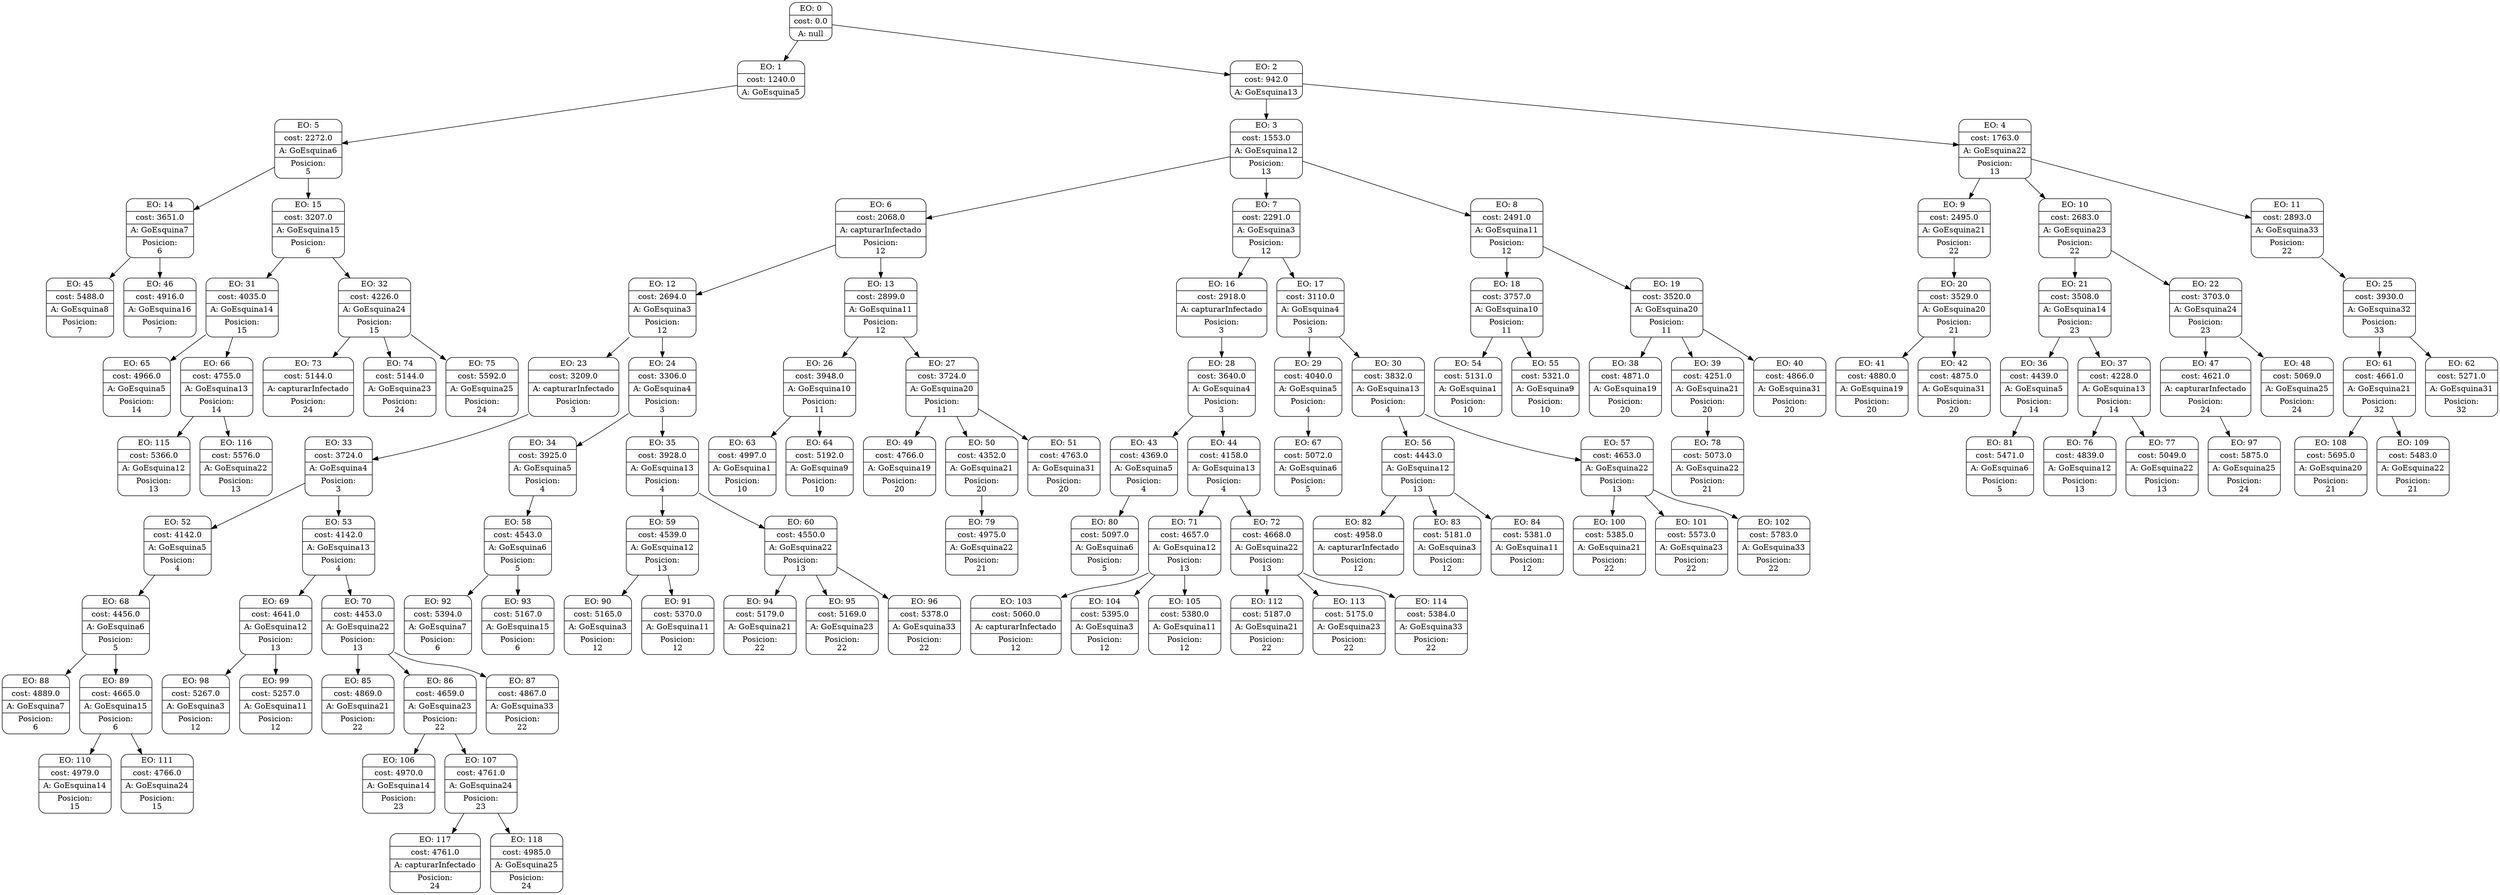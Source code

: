 digraph g {
node [shape = Mrecord];
nodo0[label="{EO: 0|cost: 0.0|A: null}"]
nodo1[label="{EO: 1|cost: 1240.0|A: GoEsquina5}"]
nodo5[label="{EO: 5|cost: 2272.0|A: GoEsquina6|Posicion:\n5}"]
nodo14[label="{EO: 14|cost: 3651.0|A: GoEsquina7|Posicion:\n6}"]
nodo45[label="{EO: 45|cost: 5488.0|A: GoEsquina8|Posicion:\n7}"]

nodo14 -> nodo45;
nodo46[label="{EO: 46|cost: 4916.0|A: GoEsquina16|Posicion:\n7}"]

nodo14 -> nodo46;

nodo5 -> nodo14;
nodo15[label="{EO: 15|cost: 3207.0|A: GoEsquina15|Posicion:\n6}"]
nodo31[label="{EO: 31|cost: 4035.0|A: GoEsquina14|Posicion:\n15}"]
nodo65[label="{EO: 65|cost: 4966.0|A: GoEsquina5|Posicion:\n14}"]

nodo31 -> nodo65;
nodo66[label="{EO: 66|cost: 4755.0|A: GoEsquina13|Posicion:\n14}"]
nodo115[label="{EO: 115|cost: 5366.0|A: GoEsquina12|Posicion:\n13}"]

nodo66 -> nodo115;
nodo116[label="{EO: 116|cost: 5576.0|A: GoEsquina22|Posicion:\n13}"]

nodo66 -> nodo116;

nodo31 -> nodo66;

nodo15 -> nodo31;
nodo32[label="{EO: 32|cost: 4226.0|A: GoEsquina24|Posicion:\n15}"]
nodo73[label="{EO: 73|cost: 5144.0|A: capturarInfectado|Posicion:\n24}"]

nodo32 -> nodo73;
nodo74[label="{EO: 74|cost: 5144.0|A: GoEsquina23|Posicion:\n24}"]

nodo32 -> nodo74;
nodo75[label="{EO: 75|cost: 5592.0|A: GoEsquina25|Posicion:\n24}"]

nodo32 -> nodo75;

nodo15 -> nodo32;

nodo5 -> nodo15;

nodo1 -> nodo5;

nodo0 -> nodo1;
nodo2[label="{EO: 2|cost: 942.0|A: GoEsquina13}"]
nodo3[label="{EO: 3|cost: 1553.0|A: GoEsquina12|Posicion:\n13}"]
nodo6[label="{EO: 6|cost: 2068.0|A: capturarInfectado|Posicion:\n12}"]
nodo12[label="{EO: 12|cost: 2694.0|A: GoEsquina3|Posicion:\n12}"]
nodo23[label="{EO: 23|cost: 3209.0|A: capturarInfectado|Posicion:\n3}"]
nodo33[label="{EO: 33|cost: 3724.0|A: GoEsquina4|Posicion:\n3}"]
nodo52[label="{EO: 52|cost: 4142.0|A: GoEsquina5|Posicion:\n4}"]
nodo68[label="{EO: 68|cost: 4456.0|A: GoEsquina6|Posicion:\n5}"]
nodo88[label="{EO: 88|cost: 4889.0|A: GoEsquina7|Posicion:\n6}"]

nodo68 -> nodo88;
nodo89[label="{EO: 89|cost: 4665.0|A: GoEsquina15|Posicion:\n6}"]
nodo110[label="{EO: 110|cost: 4979.0|A: GoEsquina14|Posicion:\n15}"]

nodo89 -> nodo110;
nodo111[label="{EO: 111|cost: 4766.0|A: GoEsquina24|Posicion:\n15}"]

nodo89 -> nodo111;

nodo68 -> nodo89;

nodo52 -> nodo68;

nodo33 -> nodo52;
nodo53[label="{EO: 53|cost: 4142.0|A: GoEsquina13|Posicion:\n4}"]
nodo69[label="{EO: 69|cost: 4641.0|A: GoEsquina12|Posicion:\n13}"]
nodo98[label="{EO: 98|cost: 5267.0|A: GoEsquina3|Posicion:\n12}"]

nodo69 -> nodo98;
nodo99[label="{EO: 99|cost: 5257.0|A: GoEsquina11|Posicion:\n12}"]

nodo69 -> nodo99;

nodo53 -> nodo69;
nodo70[label="{EO: 70|cost: 4453.0|A: GoEsquina22|Posicion:\n13}"]
nodo85[label="{EO: 85|cost: 4869.0|A: GoEsquina21|Posicion:\n22}"]

nodo70 -> nodo85;
nodo86[label="{EO: 86|cost: 4659.0|A: GoEsquina23|Posicion:\n22}"]
nodo106[label="{EO: 106|cost: 4970.0|A: GoEsquina14|Posicion:\n23}"]

nodo86 -> nodo106;
nodo107[label="{EO: 107|cost: 4761.0|A: GoEsquina24|Posicion:\n23}"]
nodo117[label="{EO: 117|cost: 4761.0|A: capturarInfectado|Posicion:\n24}"]

nodo107 -> nodo117;
nodo118[label="{EO: 118|cost: 4985.0|A: GoEsquina25|Posicion:\n24}"]

nodo107 -> nodo118;

nodo86 -> nodo107;

nodo70 -> nodo86;
nodo87[label="{EO: 87|cost: 4867.0|A: GoEsquina33|Posicion:\n22}"]

nodo70 -> nodo87;

nodo53 -> nodo70;

nodo33 -> nodo53;

nodo23 -> nodo33;

nodo12 -> nodo23;
nodo24[label="{EO: 24|cost: 3306.0|A: GoEsquina4|Posicion:\n3}"]
nodo34[label="{EO: 34|cost: 3925.0|A: GoEsquina5|Posicion:\n4}"]
nodo58[label="{EO: 58|cost: 4543.0|A: GoEsquina6|Posicion:\n5}"]
nodo92[label="{EO: 92|cost: 5394.0|A: GoEsquina7|Posicion:\n6}"]

nodo58 -> nodo92;
nodo93[label="{EO: 93|cost: 5167.0|A: GoEsquina15|Posicion:\n6}"]

nodo58 -> nodo93;

nodo34 -> nodo58;

nodo24 -> nodo34;
nodo35[label="{EO: 35|cost: 3928.0|A: GoEsquina13|Posicion:\n4}"]
nodo59[label="{EO: 59|cost: 4539.0|A: GoEsquina12|Posicion:\n13}"]
nodo90[label="{EO: 90|cost: 5165.0|A: GoEsquina3|Posicion:\n12}"]

nodo59 -> nodo90;
nodo91[label="{EO: 91|cost: 5370.0|A: GoEsquina11|Posicion:\n12}"]

nodo59 -> nodo91;

nodo35 -> nodo59;
nodo60[label="{EO: 60|cost: 4550.0|A: GoEsquina22|Posicion:\n13}"]
nodo94[label="{EO: 94|cost: 5179.0|A: GoEsquina21|Posicion:\n22}"]

nodo60 -> nodo94;
nodo95[label="{EO: 95|cost: 5169.0|A: GoEsquina23|Posicion:\n22}"]

nodo60 -> nodo95;
nodo96[label="{EO: 96|cost: 5378.0|A: GoEsquina33|Posicion:\n22}"]

nodo60 -> nodo96;

nodo35 -> nodo60;

nodo24 -> nodo35;

nodo12 -> nodo24;

nodo6 -> nodo12;
nodo13[label="{EO: 13|cost: 2899.0|A: GoEsquina11|Posicion:\n12}"]
nodo26[label="{EO: 26|cost: 3948.0|A: GoEsquina10|Posicion:\n11}"]
nodo63[label="{EO: 63|cost: 4997.0|A: GoEsquina1|Posicion:\n10}"]

nodo26 -> nodo63;
nodo64[label="{EO: 64|cost: 5192.0|A: GoEsquina9|Posicion:\n10}"]

nodo26 -> nodo64;

nodo13 -> nodo26;
nodo27[label="{EO: 27|cost: 3724.0|A: GoEsquina20|Posicion:\n11}"]
nodo49[label="{EO: 49|cost: 4766.0|A: GoEsquina19|Posicion:\n20}"]

nodo27 -> nodo49;
nodo50[label="{EO: 50|cost: 4352.0|A: GoEsquina21|Posicion:\n20}"]
nodo79[label="{EO: 79|cost: 4975.0|A: GoEsquina22|Posicion:\n21}"]

nodo50 -> nodo79;

nodo27 -> nodo50;
nodo51[label="{EO: 51|cost: 4763.0|A: GoEsquina31|Posicion:\n20}"]

nodo27 -> nodo51;

nodo13 -> nodo27;

nodo6 -> nodo13;

nodo3 -> nodo6;
nodo7[label="{EO: 7|cost: 2291.0|A: GoEsquina3|Posicion:\n12}"]
nodo16[label="{EO: 16|cost: 2918.0|A: capturarInfectado|Posicion:\n3}"]
nodo28[label="{EO: 28|cost: 3640.0|A: GoEsquina4|Posicion:\n3}"]
nodo43[label="{EO: 43|cost: 4369.0|A: GoEsquina5|Posicion:\n4}"]
nodo80[label="{EO: 80|cost: 5097.0|A: GoEsquina6|Posicion:\n5}"]

nodo43 -> nodo80;

nodo28 -> nodo43;
nodo44[label="{EO: 44|cost: 4158.0|A: GoEsquina13|Posicion:\n4}"]
nodo71[label="{EO: 71|cost: 4657.0|A: GoEsquina12|Posicion:\n13}"]
nodo103[label="{EO: 103|cost: 5060.0|A: capturarInfectado|Posicion:\n12}"]

nodo71 -> nodo103;
nodo104[label="{EO: 104|cost: 5395.0|A: GoEsquina3|Posicion:\n12}"]

nodo71 -> nodo104;
nodo105[label="{EO: 105|cost: 5380.0|A: GoEsquina11|Posicion:\n12}"]

nodo71 -> nodo105;

nodo44 -> nodo71;
nodo72[label="{EO: 72|cost: 4668.0|A: GoEsquina22|Posicion:\n13}"]
nodo112[label="{EO: 112|cost: 5187.0|A: GoEsquina21|Posicion:\n22}"]

nodo72 -> nodo112;
nodo113[label="{EO: 113|cost: 5175.0|A: GoEsquina23|Posicion:\n22}"]

nodo72 -> nodo113;
nodo114[label="{EO: 114|cost: 5384.0|A: GoEsquina33|Posicion:\n22}"]

nodo72 -> nodo114;

nodo44 -> nodo72;

nodo28 -> nodo44;

nodo16 -> nodo28;

nodo7 -> nodo16;
nodo17[label="{EO: 17|cost: 3110.0|A: GoEsquina4|Posicion:\n3}"]
nodo29[label="{EO: 29|cost: 4040.0|A: GoEsquina5|Posicion:\n4}"]
nodo67[label="{EO: 67|cost: 5072.0|A: GoEsquina6|Posicion:\n5}"]

nodo29 -> nodo67;

nodo17 -> nodo29;
nodo30[label="{EO: 30|cost: 3832.0|A: GoEsquina13|Posicion:\n4}"]
nodo56[label="{EO: 56|cost: 4443.0|A: GoEsquina12|Posicion:\n13}"]
nodo82[label="{EO: 82|cost: 4958.0|A: capturarInfectado|Posicion:\n12}"]

nodo56 -> nodo82;
nodo83[label="{EO: 83|cost: 5181.0|A: GoEsquina3|Posicion:\n12}"]

nodo56 -> nodo83;
nodo84[label="{EO: 84|cost: 5381.0|A: GoEsquina11|Posicion:\n12}"]

nodo56 -> nodo84;

nodo30 -> nodo56;
nodo57[label="{EO: 57|cost: 4653.0|A: GoEsquina22|Posicion:\n13}"]
nodo100[label="{EO: 100|cost: 5385.0|A: GoEsquina21|Posicion:\n22}"]

nodo57 -> nodo100;
nodo101[label="{EO: 101|cost: 5573.0|A: GoEsquina23|Posicion:\n22}"]

nodo57 -> nodo101;
nodo102[label="{EO: 102|cost: 5783.0|A: GoEsquina33|Posicion:\n22}"]

nodo57 -> nodo102;

nodo30 -> nodo57;

nodo17 -> nodo30;

nodo7 -> nodo17;

nodo3 -> nodo7;
nodo8[label="{EO: 8|cost: 2491.0|A: GoEsquina11|Posicion:\n12}"]
nodo18[label="{EO: 18|cost: 3757.0|A: GoEsquina10|Posicion:\n11}"]
nodo54[label="{EO: 54|cost: 5131.0|A: GoEsquina1|Posicion:\n10}"]

nodo18 -> nodo54;
nodo55[label="{EO: 55|cost: 5321.0|A: GoEsquina9|Posicion:\n10}"]

nodo18 -> nodo55;

nodo8 -> nodo18;
nodo19[label="{EO: 19|cost: 3520.0|A: GoEsquina20|Posicion:\n11}"]
nodo38[label="{EO: 38|cost: 4871.0|A: GoEsquina19|Posicion:\n20}"]

nodo19 -> nodo38;
nodo39[label="{EO: 39|cost: 4251.0|A: GoEsquina21|Posicion:\n20}"]
nodo78[label="{EO: 78|cost: 5073.0|A: GoEsquina22|Posicion:\n21}"]

nodo39 -> nodo78;

nodo19 -> nodo39;
nodo40[label="{EO: 40|cost: 4866.0|A: GoEsquina31|Posicion:\n20}"]

nodo19 -> nodo40;

nodo8 -> nodo19;

nodo3 -> nodo8;

nodo2 -> nodo3;
nodo4[label="{EO: 4|cost: 1763.0|A: GoEsquina22|Posicion:\n13}"]
nodo9[label="{EO: 9|cost: 2495.0|A: GoEsquina21|Posicion:\n22}"]
nodo20[label="{EO: 20|cost: 3529.0|A: GoEsquina20|Posicion:\n21}"]
nodo41[label="{EO: 41|cost: 4880.0|A: GoEsquina19|Posicion:\n20}"]

nodo20 -> nodo41;
nodo42[label="{EO: 42|cost: 4875.0|A: GoEsquina31|Posicion:\n20}"]

nodo20 -> nodo42;

nodo9 -> nodo20;

nodo4 -> nodo9;
nodo10[label="{EO: 10|cost: 2683.0|A: GoEsquina23|Posicion:\n22}"]
nodo21[label="{EO: 21|cost: 3508.0|A: GoEsquina14|Posicion:\n23}"]
nodo36[label="{EO: 36|cost: 4439.0|A: GoEsquina5|Posicion:\n14}"]
nodo81[label="{EO: 81|cost: 5471.0|A: GoEsquina6|Posicion:\n5}"]

nodo36 -> nodo81;

nodo21 -> nodo36;
nodo37[label="{EO: 37|cost: 4228.0|A: GoEsquina13|Posicion:\n14}"]
nodo76[label="{EO: 76|cost: 4839.0|A: GoEsquina12|Posicion:\n13}"]

nodo37 -> nodo76;
nodo77[label="{EO: 77|cost: 5049.0|A: GoEsquina22|Posicion:\n13}"]

nodo37 -> nodo77;

nodo21 -> nodo37;

nodo10 -> nodo21;
nodo22[label="{EO: 22|cost: 3703.0|A: GoEsquina24|Posicion:\n23}"]
nodo47[label="{EO: 47|cost: 4621.0|A: capturarInfectado|Posicion:\n24}"]
nodo97[label="{EO: 97|cost: 5875.0|A: GoEsquina25|Posicion:\n24}"]

nodo47 -> nodo97;

nodo22 -> nodo47;
nodo48[label="{EO: 48|cost: 5069.0|A: GoEsquina25|Posicion:\n24}"]

nodo22 -> nodo48;

nodo10 -> nodo22;

nodo4 -> nodo10;
nodo11[label="{EO: 11|cost: 2893.0|A: GoEsquina33|Posicion:\n22}"]
nodo25[label="{EO: 25|cost: 3930.0|A: GoEsquina32|Posicion:\n33}"]
nodo61[label="{EO: 61|cost: 4661.0|A: GoEsquina21|Posicion:\n32}"]
nodo108[label="{EO: 108|cost: 5695.0|A: GoEsquina20|Posicion:\n21}"]

nodo61 -> nodo108;
nodo109[label="{EO: 109|cost: 5483.0|A: GoEsquina22|Posicion:\n21}"]

nodo61 -> nodo109;

nodo25 -> nodo61;
nodo62[label="{EO: 62|cost: 5271.0|A: GoEsquina31|Posicion:\n32}"]

nodo25 -> nodo62;

nodo11 -> nodo25;

nodo4 -> nodo11;

nodo2 -> nodo4;

nodo0 -> nodo2;


}